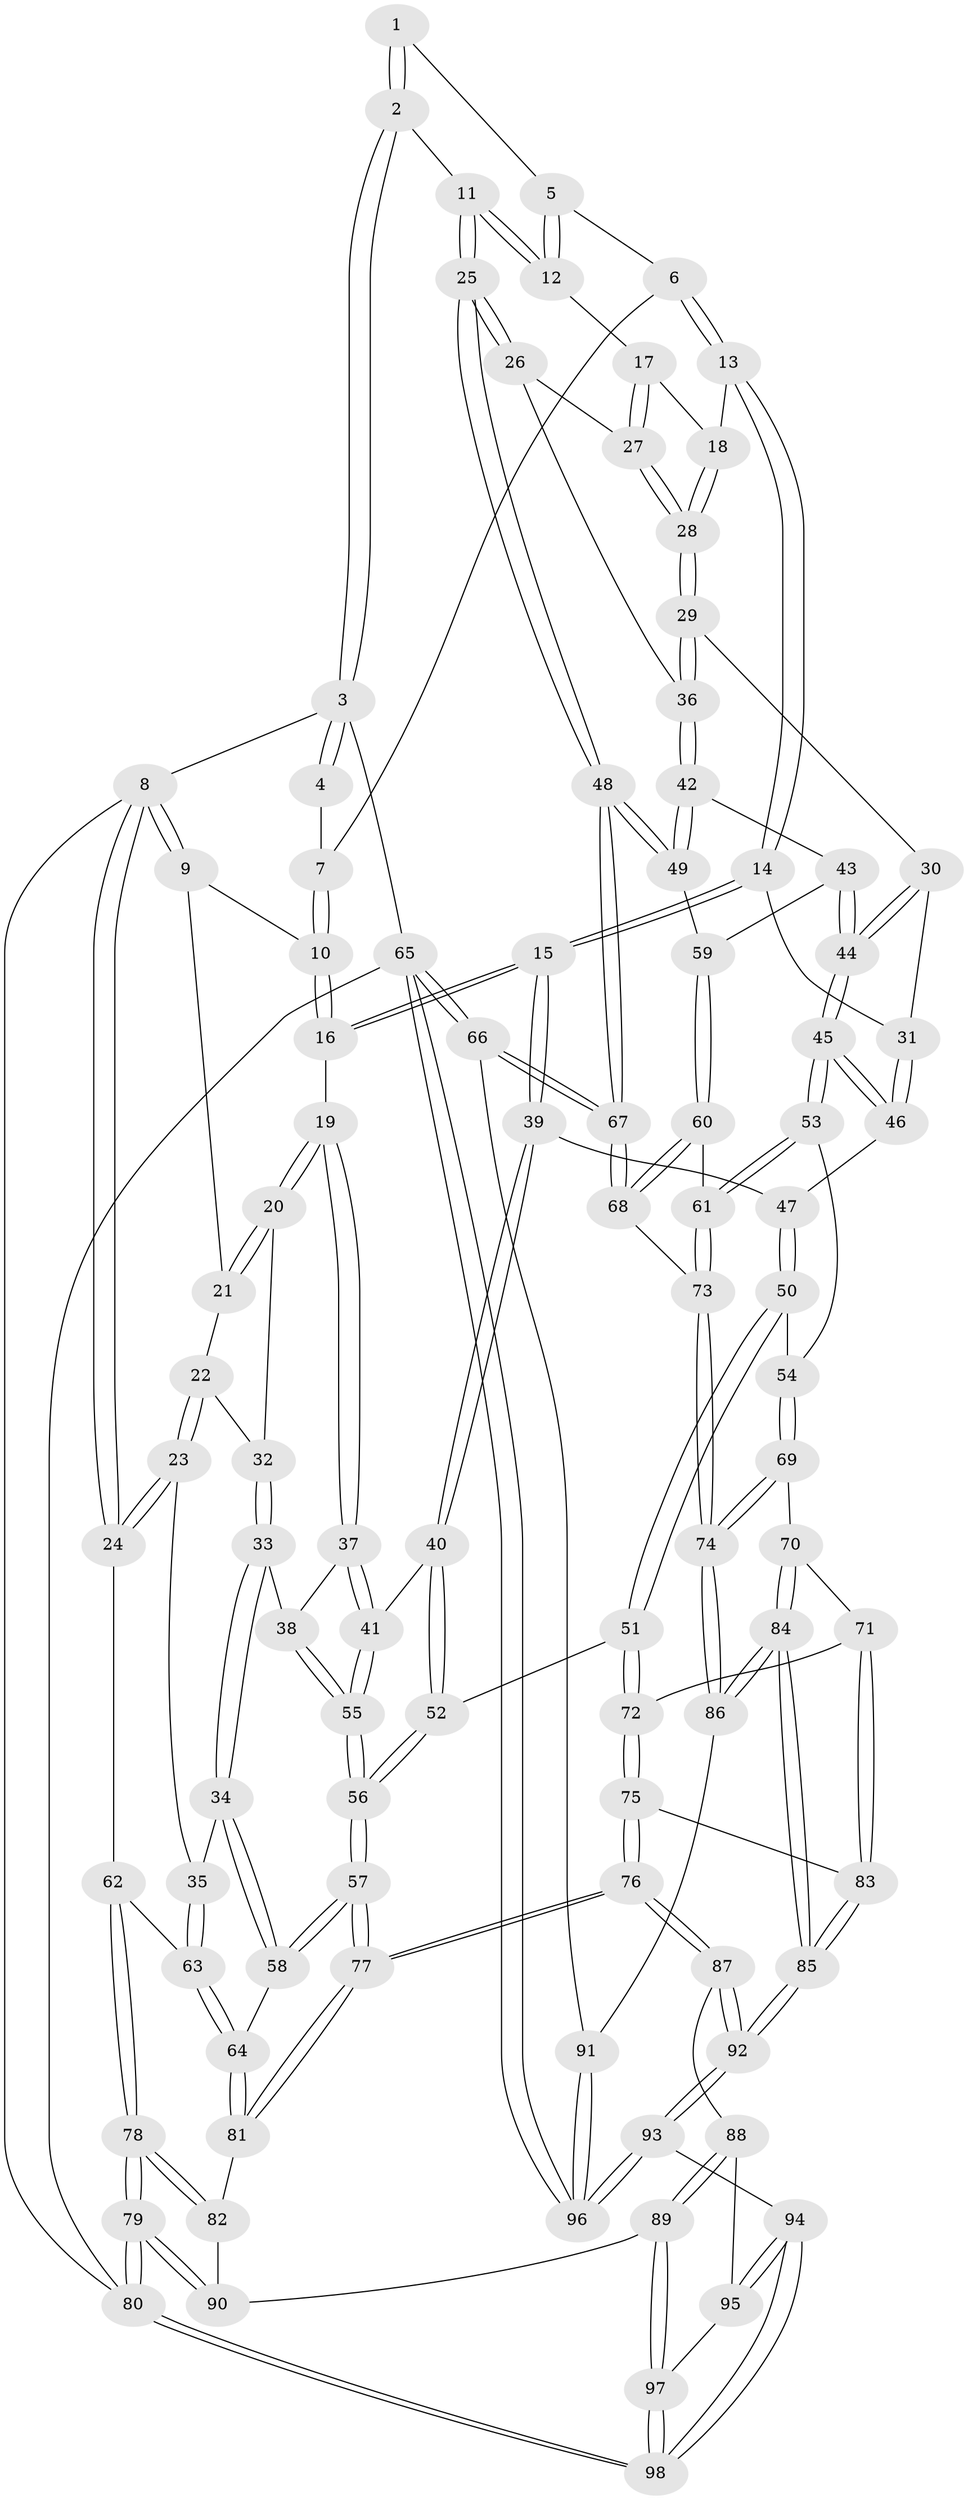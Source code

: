 // coarse degree distribution, {3: 0.11764705882352941, 5: 0.3382352941176471, 6: 0.1323529411764706, 4: 0.39705882352941174, 7: 0.014705882352941176}
// Generated by graph-tools (version 1.1) at 2025/52/02/27/25 19:52:41]
// undirected, 98 vertices, 242 edges
graph export_dot {
graph [start="1"]
  node [color=gray90,style=filled];
  1 [pos="+0.8933856945831038+0.03059526115717594"];
  2 [pos="+1+0"];
  3 [pos="+1+0"];
  4 [pos="+0.8861972764339457+0"];
  5 [pos="+0.8822908897161255+0.051536693400054276"];
  6 [pos="+0.6906259829852368+0"];
  7 [pos="+0.6445057740327577+0"];
  8 [pos="+0+0"];
  9 [pos="+0.12083506349739147+0"];
  10 [pos="+0.42888479338878466+0"];
  11 [pos="+1+0.14746862789624288"];
  12 [pos="+0.8830574564541844+0.11141041476783009"];
  13 [pos="+0.709492197780963+0.09886299955786389"];
  14 [pos="+0.6444704404114591+0.20995348178029344"];
  15 [pos="+0.5975119176955179+0.23101257922509116"];
  16 [pos="+0.4703415609883198+0.1532426808607494"];
  17 [pos="+0.8783715972763741+0.11504474516530898"];
  18 [pos="+0.7568064729179461+0.11084900457187016"];
  19 [pos="+0.3989767544680021+0.1979665021441336"];
  20 [pos="+0.382529098779793+0.1939566045780643"];
  21 [pos="+0.14368702595668686+0"];
  22 [pos="+0.15690711040544014+0.10903641405177343"];
  23 [pos="+0.12524581603031118+0.17564509920163818"];
  24 [pos="+0+0.24300714740231072"];
  25 [pos="+1+0.2466770898584099"];
  26 [pos="+0.9403636520887353+0.23498114507213508"];
  27 [pos="+0.8729822091769905+0.20224220660601563"];
  28 [pos="+0.8349876811661981+0.2354658453721437"];
  29 [pos="+0.825548033455906+0.251625355657488"];
  30 [pos="+0.786909725625752+0.26461096209415585"];
  31 [pos="+0.7111228766378458+0.24885909777469228"];
  32 [pos="+0.2673050987618152+0.18918305879657693"];
  33 [pos="+0.2595764083370341+0.3537873534297271"];
  34 [pos="+0.19012731750243542+0.3716002323170443"];
  35 [pos="+0.12184089287895299+0.35971515158085005"];
  36 [pos="+0.8778721350691018+0.3062372463209757"];
  37 [pos="+0.3855883122568751+0.2523568210374718"];
  38 [pos="+0.2730283210137577+0.355523717731458"];
  39 [pos="+0.597350494122298+0.23179068093206143"];
  40 [pos="+0.48163761959932644+0.3891593780966672"];
  41 [pos="+0.45600630997242614+0.3829541335762644"];
  42 [pos="+0.8800748140662744+0.3128301444952601"];
  43 [pos="+0.8585694179434489+0.4101148657837584"];
  44 [pos="+0.81102494815719+0.4442830046907238"];
  45 [pos="+0.7990592720966677+0.4592084083438013"];
  46 [pos="+0.7393195300518292+0.3632563581248598"];
  47 [pos="+0.6350774007673597+0.33820273403553974"];
  48 [pos="+1+0.2817995921421149"];
  49 [pos="+1+0.3118323976224402"];
  50 [pos="+0.6555741274845052+0.47414378933885404"];
  51 [pos="+0.5459125001863396+0.4973074402008587"];
  52 [pos="+0.5305909412844514+0.4905786785200868"];
  53 [pos="+0.794918831001305+0.4689713843305769"];
  54 [pos="+0.6902159445335561+0.4853508307979226"];
  55 [pos="+0.3470992507010922+0.4120229672397097"];
  56 [pos="+0.34348607529873476+0.592333801646083"];
  57 [pos="+0.33248366604128704+0.6089256109929101"];
  58 [pos="+0.21981447161554235+0.45457088005793"];
  59 [pos="+0.9633423318045508+0.4005569664336614"];
  60 [pos="+0.9564550184511781+0.5338180709730309"];
  61 [pos="+0.8199944321990499+0.5086000744581135"];
  62 [pos="+0+0.4148966578881807"];
  63 [pos="+0.015997008513433622+0.42480285021690345"];
  64 [pos="+0.13704759688888174+0.6249029779872437"];
  65 [pos="+1+1"];
  66 [pos="+1+0.9123858710299916"];
  67 [pos="+1+0.5921954822777109"];
  68 [pos="+1+0.5808599929934691"];
  69 [pos="+0.6771862937463239+0.6196276842149917"];
  70 [pos="+0.598055155581506+0.65950676035751"];
  71 [pos="+0.5960937320732077+0.6589550833879357"];
  72 [pos="+0.5609780972072432+0.6259967384647117"];
  73 [pos="+0.8287577643535425+0.7059051796824817"];
  74 [pos="+0.8227552142773416+0.7219694254399898"];
  75 [pos="+0.3552883239772356+0.7091535974988044"];
  76 [pos="+0.3230959968926777+0.7101977166456486"];
  77 [pos="+0.30823354610742876+0.6844379083896965"];
  78 [pos="+0+0.7078960526201934"];
  79 [pos="+0+0.7282775143707837"];
  80 [pos="+0+1"];
  81 [pos="+0.14778759120813098+0.6490380761567078"];
  82 [pos="+0.11981396800253336+0.6694587185910044"];
  83 [pos="+0.525626070605839+0.7549236115318415"];
  84 [pos="+0.7264434308520332+0.8635874019412457"];
  85 [pos="+0.6701866756883555+0.9389580111025191"];
  86 [pos="+0.8215356919209293+0.7919008173107274"];
  87 [pos="+0.322503046208581+0.7341284125971947"];
  88 [pos="+0.2999131910559308+0.7912704619594769"];
  89 [pos="+0.09226405758888935+0.9003319164176782"];
  90 [pos="+0.07481478233784947+0.8027648438579728"];
  91 [pos="+0.9232724250512848+0.8227729058818491"];
  92 [pos="+0.6348598332172181+1"];
  93 [pos="+0.6230019183740153+1"];
  94 [pos="+0.4224802139584604+1"];
  95 [pos="+0.3053136640569134+0.8842523910202337"];
  96 [pos="+0.859746462782492+1"];
  97 [pos="+0.008887644615684594+1"];
  98 [pos="+0+1"];
  1 -- 2;
  1 -- 2;
  1 -- 5;
  2 -- 3;
  2 -- 3;
  2 -- 11;
  3 -- 4;
  3 -- 4;
  3 -- 8;
  3 -- 65;
  4 -- 7;
  5 -- 6;
  5 -- 12;
  5 -- 12;
  6 -- 7;
  6 -- 13;
  6 -- 13;
  7 -- 10;
  7 -- 10;
  8 -- 9;
  8 -- 9;
  8 -- 24;
  8 -- 24;
  8 -- 80;
  9 -- 10;
  9 -- 21;
  10 -- 16;
  10 -- 16;
  11 -- 12;
  11 -- 12;
  11 -- 25;
  11 -- 25;
  12 -- 17;
  13 -- 14;
  13 -- 14;
  13 -- 18;
  14 -- 15;
  14 -- 15;
  14 -- 31;
  15 -- 16;
  15 -- 16;
  15 -- 39;
  15 -- 39;
  16 -- 19;
  17 -- 18;
  17 -- 27;
  17 -- 27;
  18 -- 28;
  18 -- 28;
  19 -- 20;
  19 -- 20;
  19 -- 37;
  19 -- 37;
  20 -- 21;
  20 -- 21;
  20 -- 32;
  21 -- 22;
  22 -- 23;
  22 -- 23;
  22 -- 32;
  23 -- 24;
  23 -- 24;
  23 -- 35;
  24 -- 62;
  25 -- 26;
  25 -- 26;
  25 -- 48;
  25 -- 48;
  26 -- 27;
  26 -- 36;
  27 -- 28;
  27 -- 28;
  28 -- 29;
  28 -- 29;
  29 -- 30;
  29 -- 36;
  29 -- 36;
  30 -- 31;
  30 -- 44;
  30 -- 44;
  31 -- 46;
  31 -- 46;
  32 -- 33;
  32 -- 33;
  33 -- 34;
  33 -- 34;
  33 -- 38;
  34 -- 35;
  34 -- 58;
  34 -- 58;
  35 -- 63;
  35 -- 63;
  36 -- 42;
  36 -- 42;
  37 -- 38;
  37 -- 41;
  37 -- 41;
  38 -- 55;
  38 -- 55;
  39 -- 40;
  39 -- 40;
  39 -- 47;
  40 -- 41;
  40 -- 52;
  40 -- 52;
  41 -- 55;
  41 -- 55;
  42 -- 43;
  42 -- 49;
  42 -- 49;
  43 -- 44;
  43 -- 44;
  43 -- 59;
  44 -- 45;
  44 -- 45;
  45 -- 46;
  45 -- 46;
  45 -- 53;
  45 -- 53;
  46 -- 47;
  47 -- 50;
  47 -- 50;
  48 -- 49;
  48 -- 49;
  48 -- 67;
  48 -- 67;
  49 -- 59;
  50 -- 51;
  50 -- 51;
  50 -- 54;
  51 -- 52;
  51 -- 72;
  51 -- 72;
  52 -- 56;
  52 -- 56;
  53 -- 54;
  53 -- 61;
  53 -- 61;
  54 -- 69;
  54 -- 69;
  55 -- 56;
  55 -- 56;
  56 -- 57;
  56 -- 57;
  57 -- 58;
  57 -- 58;
  57 -- 77;
  57 -- 77;
  58 -- 64;
  59 -- 60;
  59 -- 60;
  60 -- 61;
  60 -- 68;
  60 -- 68;
  61 -- 73;
  61 -- 73;
  62 -- 63;
  62 -- 78;
  62 -- 78;
  63 -- 64;
  63 -- 64;
  64 -- 81;
  64 -- 81;
  65 -- 66;
  65 -- 66;
  65 -- 96;
  65 -- 96;
  65 -- 80;
  66 -- 67;
  66 -- 67;
  66 -- 91;
  67 -- 68;
  67 -- 68;
  68 -- 73;
  69 -- 70;
  69 -- 74;
  69 -- 74;
  70 -- 71;
  70 -- 84;
  70 -- 84;
  71 -- 72;
  71 -- 83;
  71 -- 83;
  72 -- 75;
  72 -- 75;
  73 -- 74;
  73 -- 74;
  74 -- 86;
  74 -- 86;
  75 -- 76;
  75 -- 76;
  75 -- 83;
  76 -- 77;
  76 -- 77;
  76 -- 87;
  76 -- 87;
  77 -- 81;
  77 -- 81;
  78 -- 79;
  78 -- 79;
  78 -- 82;
  78 -- 82;
  79 -- 80;
  79 -- 80;
  79 -- 90;
  79 -- 90;
  80 -- 98;
  80 -- 98;
  81 -- 82;
  82 -- 90;
  83 -- 85;
  83 -- 85;
  84 -- 85;
  84 -- 85;
  84 -- 86;
  84 -- 86;
  85 -- 92;
  85 -- 92;
  86 -- 91;
  87 -- 88;
  87 -- 92;
  87 -- 92;
  88 -- 89;
  88 -- 89;
  88 -- 95;
  89 -- 90;
  89 -- 97;
  89 -- 97;
  91 -- 96;
  91 -- 96;
  92 -- 93;
  92 -- 93;
  93 -- 94;
  93 -- 96;
  93 -- 96;
  94 -- 95;
  94 -- 95;
  94 -- 98;
  94 -- 98;
  95 -- 97;
  97 -- 98;
  97 -- 98;
}
